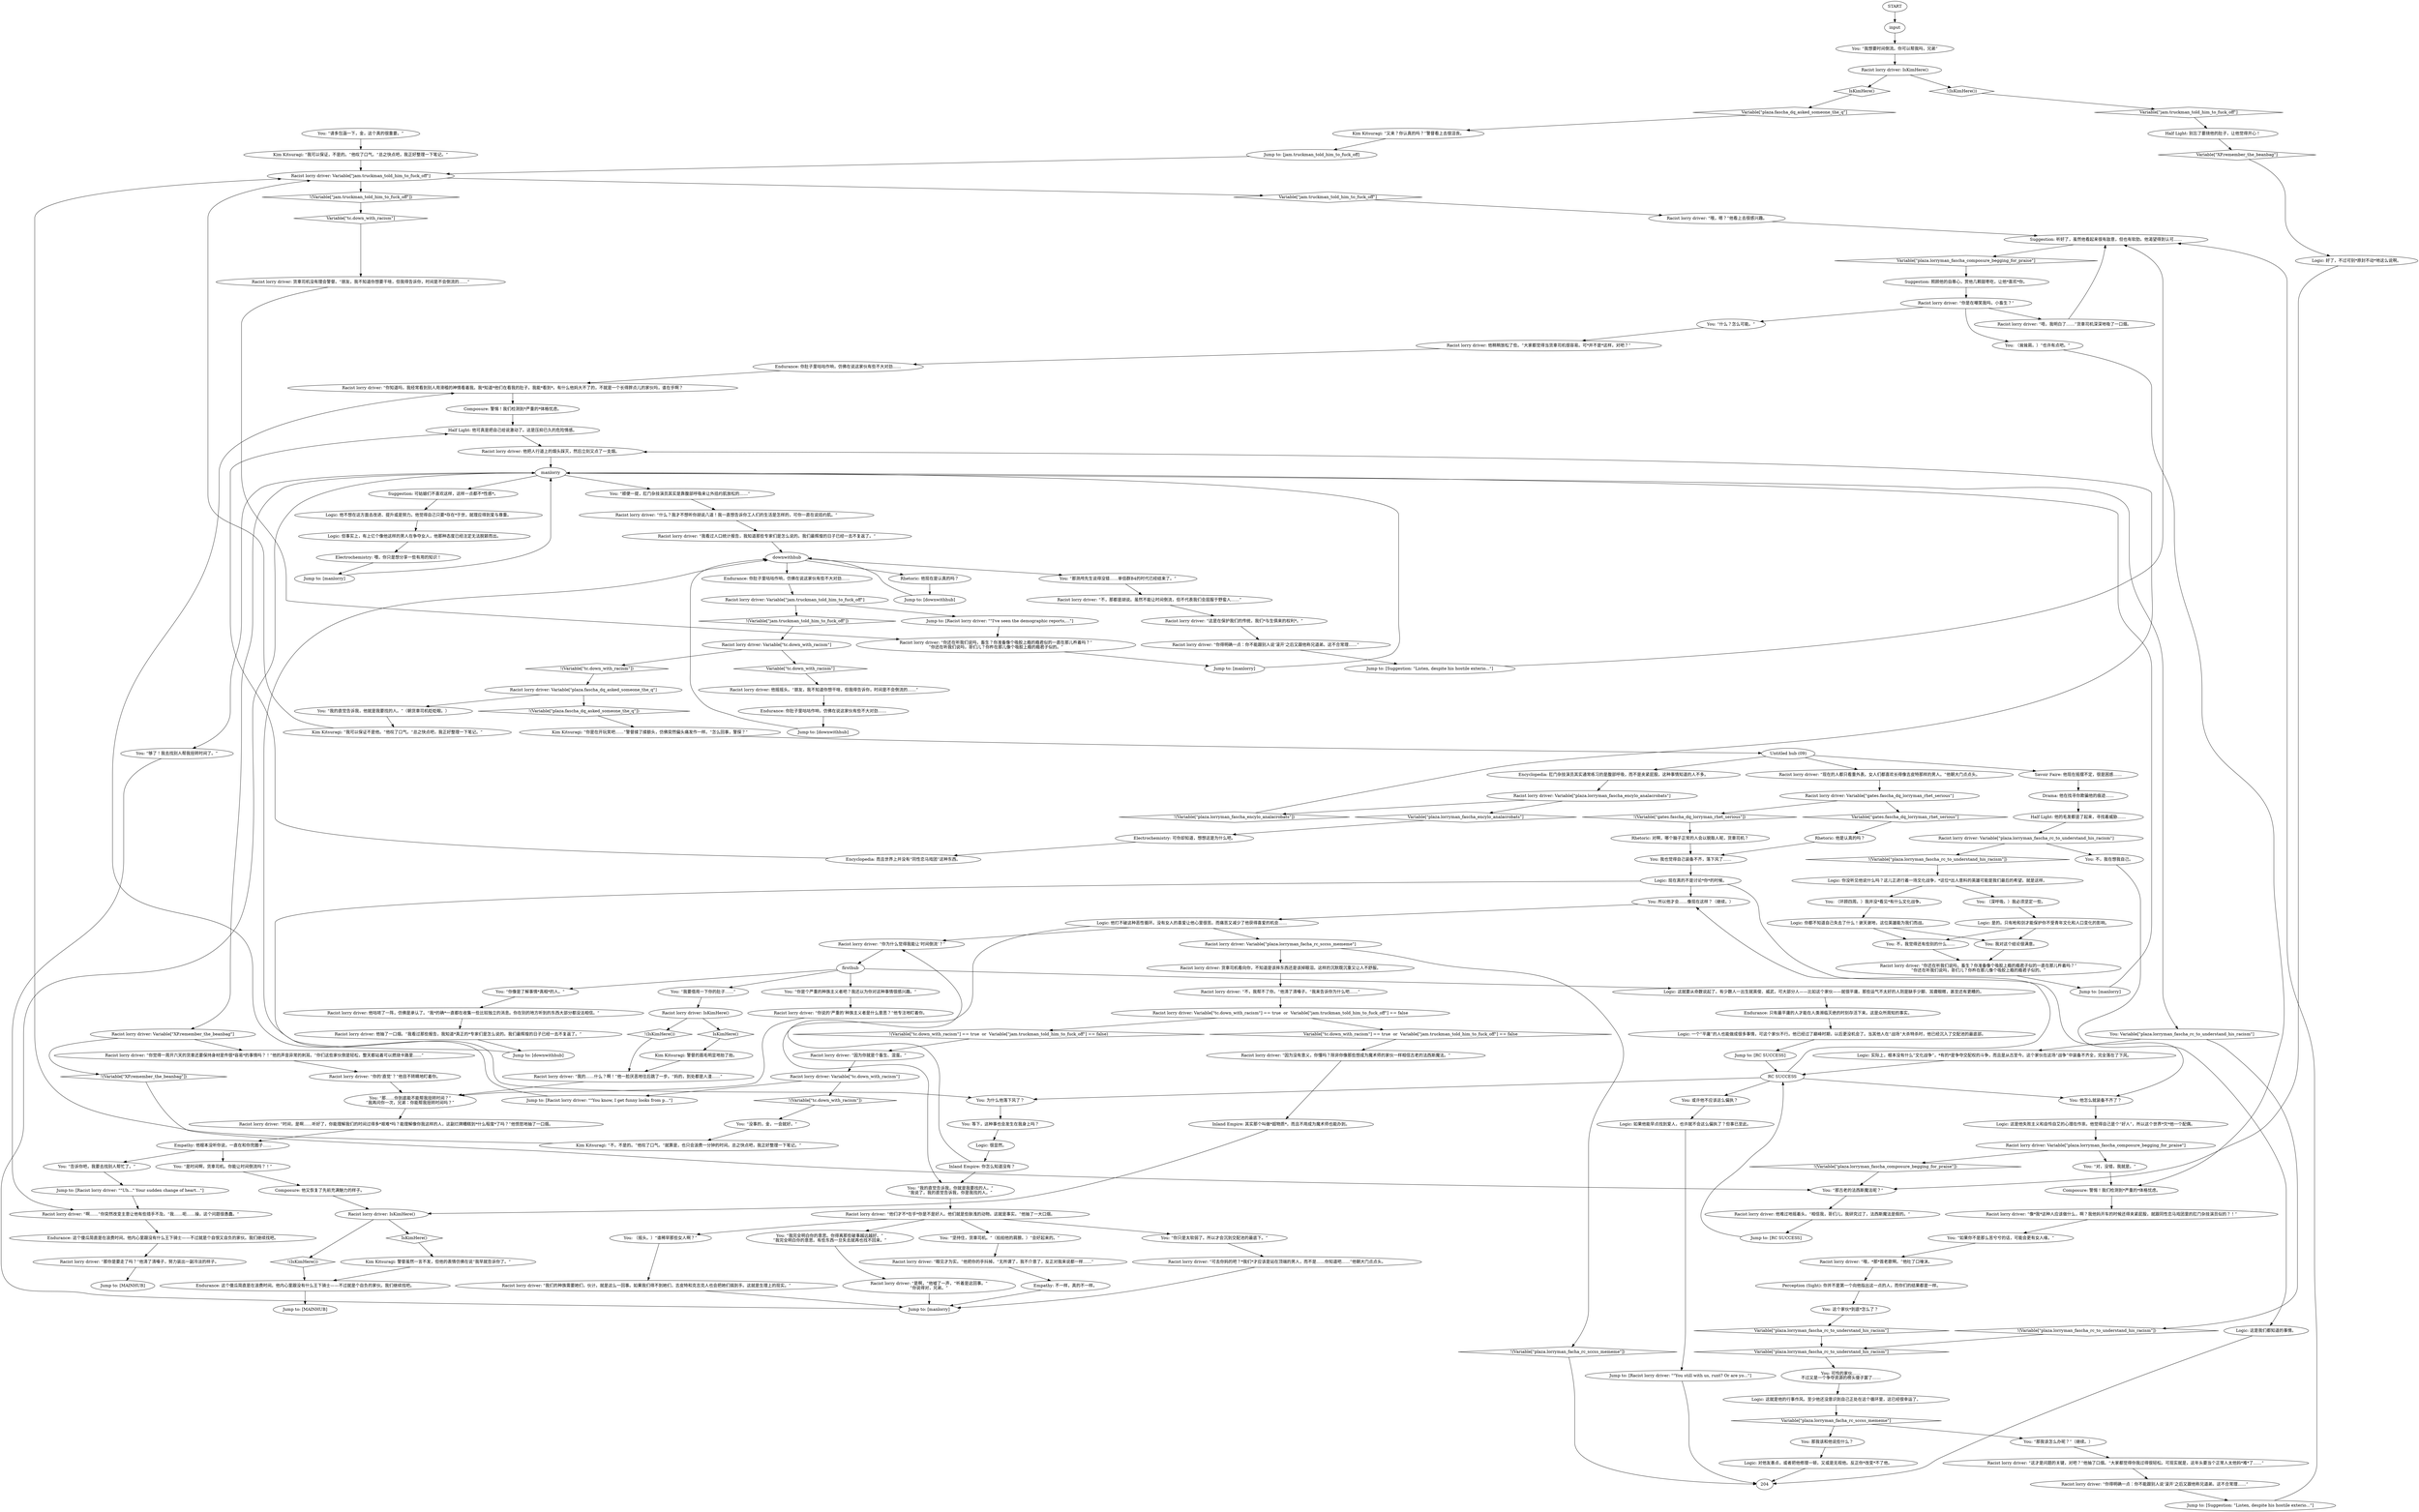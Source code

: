 # RACIST / FASCHA DQ FOLDER
# Ask the racist lorryman if he knows how to turn back time. Spoiler alert - he doesn't.
# ==================================================
digraph G {
	  0 [label="START"];
	  1 [label="input"];
	  2 [label="Kim Kitsuragi: “又来？你认真的吗？”警督看上去很沮丧。"];
	  3 [label="Kim Kitsuragi: “我可以保证不是他。”他叹了口气。“总之快点吧，我正好整理一下笔记。”"];
	  4 [label="Electrochemistry: 可你却知道，想想这是为什么吧。"];
	  5 [label="Half Light: 他可真是把自己给说激动了。这是压抑已久的危险情感。"];
	  6 [label="You: 我对这个结论很满意。"];
	  7 [label="You: 所以他才会……像现在这样？（继续。）"];
	  8 [label="Endurance: 只有最平庸的人才能在人类濒临灭绝的时刻存活下来。这是众所周知的事实。"];
	  9 [label="Logic: 这是他失败主义和自怜自艾的心理在作祟。他觉得自己是个“好人”，所以这个世界*欠*他一个配偶。"];
	  10 [label="Logic: 但事实上，有上亿个像他这样的男人在争夺女人，他那种态度已经注定无法脱颖而出。"];
	  11 [label="Logic: 很显然。"];
	  12 [label="Racist lorry driver: “不，我帮不了你。”他清了清嗓子。“我来告诉你为什么吧……”"];
	  13 [label="Racist lorry driver: “你说的‘严重的’种族主义者是什么意思？”他专注地盯着你。"];
	  14 [label="Racist lorry driver: “你知道吗，我经常看到别人用滑稽的神情看着我。我*知道*他们在看我的肚子。我能*看到*。有什么他妈大不了的，不就是一个长得胖点儿的家伙吗，谁在乎啊？"];
	  15 [label="Racist lorry driver: “我们的种族需要她们，伙计。就是这么一回事。如果我们得不到她们，吉皮特和克吉克人也会把她们搞到手。这就是生理上的现实。”"];
	  16 [label="Racist lorry driver: “因为没有意义，你懂吗？除非你像那些想成为魔术师的家伙一样相信古老的法西斯魔法。”"];
	  17 [label="Logic: 你都不知道自己失去了什么！谢天谢地，这位英雄能为我们而战。"];
	  18 [label="Endurance: 你肚子里咕咕作响，仿佛在说这家伙有些不大对劲……"];
	  19 [label="Racist lorry driver: IsKimHere()"];
	  20 [label="IsKimHere()", shape=diamond];
	  21 [label="!(IsKimHere())", shape=diamond];
	  22 [label="Kim Kitsuragi: “你是在开玩笑吧……”警督揉了揉额头，仿佛突然偏头痛发作一样。“怎么回事，警探？”"];
	  23 [label="Kim Kitsuragi: “不，不是的。”他叹了口气。“就算是，也只会浪费一分钟的时间。总之快点吧，我正好整理一下笔记。”"];
	  24 [label="Racist lorry driver: 他咕哝了一阵，仿佛是承认了。“我*的确*一直都在收集一些比较独立的消息。你在别的地方听到的东西大部分都没法相信。”"];
	  25 [label="Logic: 他不想在这方面去改进、提升或是努力。他觉得自己只要*存在*于世，就理应得到爱与尊重。"];
	  26 [label="Inland Empire: 你怎么知道没有？"];
	  27 [label="Racist lorry driver: “哦，*那*首老歌啊。”他吐了口唾沫。"];
	  28 [label="Kim Kitsuragi: 警督的眉毛明显地抬了抬。"];
	  29 [label="You: “什么？怎么可能。”"];
	  30 [label="Racist lorry driver: “像*我*这种人应该做什么，啊？我他妈开车的时候还得夹紧屁股，就跟同性恋马戏团里的肛门杂技演员似的？！”"];
	  31 [label="Racist lorry driver: 他稍稍放松了些。“大家都觉得当货車司机很容易。可*并不是*这样，对吧？”"];
	  32 [label="Racist lorry driver: “这才是问题的关键，对吧？”他抽了口烟。“大家都觉得你我过得很轻松。可现实就是，这年头要当个正常人太他妈*难*了……”"];
	  33 [label="Jump to: [Racist lorry driver: \"\"Uh...\" Your sudden change of heart...\"]"];
	  34 [label="You: “顺便一提，肛门杂技演员其实是靠腹部呼吸来让外括约肌放松的……”"];
	  35 [label="Untitled hub (09)"];
	  36 [label="Jump to: [MAINHUB]"];
	  37 [label="Racist lorry driver: Variable[\"tc.down_with_racism\"] == true  or  Variable[\"jam.truckman_told_him_to_fuck_off\"] == false"];
	  38 [label="Variable[\"tc.down_with_racism\"] == true  or  Variable[\"jam.truckman_told_him_to_fuck_off\"] == false", shape=diamond];
	  39 [label="!(Variable[\"tc.down_with_racism\"] == true  or  Variable[\"jam.truckman_told_him_to_fuck_off\"] == false)", shape=diamond];
	  40 [label="Rhetoric: 他是认真的吗？"];
	  41 [label="You: 为什么他落下风了？"];
	  42 [label="You: 那我该和他说些什么？"];
	  43 [label="Racist lorry driver: “那你是要走了吗？”他清了清嗓子，努力装出一副冷淡的样子。"];
	  44 [label="Suggestion: 听好了，虽然他看起来很有敌意，但也有软肋。他渴望得到认可……"];
	  45 [label="You: “我完全明白你的意思。你得离那些破事越远越好。”\n“我完全明白你的意思。有些东西一旦失去就再也找不回来。”"];
	  46 [label="Racist lorry driver: “是啊，”他嘘了一声，“听着是这回事。”\n“你说得对，兄弟。”"];
	  47 [label="Racist lorry driver: “眼见才为实。”他把你的手抖掉。“无所谓了，我不介意了，反正对我来说都一样……”"];
	  48 [label="Empathy: 不一样，真的不一样。"];
	  49 [label="Racist lorry driver: “因为你就是个畜生、混蛋。”"];
	  50 [label="Inland Empire: 其实那个叫做*超物质*，而且不用成为魔术师也能办到。"];
	  51 [label="You: （环顾四周。）我并没*看见*有什么文化战争。"];
	  52 [label="You: “你像是了解事情*真相*的人。”"];
	  53 [label="Jump to: [Racist lorry driver: \"\"You still with us, runt? Or are yo...\"]"];
	  54 [label="Kim Kitsuragi: “我可以保证，不是的。”他叹了口气。“总之快点吧，我正好整理一下笔记。”"];
	  55 [label="Racist lorry driver: Variable[\"plaza.lorryman_fascha_encylo_analacrobats\"]"];
	  56 [label="Variable[\"plaza.lorryman_fascha_encylo_analacrobats\"]", shape=diamond];
	  57 [label="!(Variable[\"plaza.lorryman_fascha_encylo_analacrobats\"])", shape=diamond];
	  58 [label="Logic: 他打不破这种恶性循环。没有女人的喜爱让他心里很苦。而痛苦又减少了他获得喜爱的机会……"];
	  59 [label="Jump to: [jam.truckman_told_him_to_fuck_off]"];
	  60 [label="You: “坚持住，货車司机。”（拍拍他的肩膀。）“会好起来的。”"];
	  61 [label="Racist lorry driver: “这是在保护我们的传统，我们*与生俱来的权利*。”"];
	  62 [label="You: “告诉你吧，我要去找别人帮忙了。”"];
	  63 [label="Jump to: [manlorry]"];
	  64 [label="firsthub"];
	  65 [label="Encyclopedia: 而且世界上并没有“同性恋马戏团”这种东西。"];
	  66 [label="You: 不，我觉得还有些别的什么……"];
	  67 [label="You: “我要借用一下你的肚子……”"];
	  68 [label="Empathy: 他根本没听你说，一直在和你兜圈子……"];
	  69 [label="Jump to: [Suggestion: \"Listen, despite his hostile exterio...\"]"];
	  70 [label="Half Light: 他的毛发都竖了起来，寻找着威胁……"];
	  71 [label="RC SUCCESS"];
	  72 [label="Suggestion: 照顾他的自尊心，赏他几颗甜枣吃，让他*喜欢*你。"];
	  73 [label="Jump to: [manlorry]"];
	  74 [label="Jump to: [downwithhub]"];
	  75 [label="Racist lorry driver: Variable[\"jam.truckman_told_him_to_fuck_off\"]"];
	  76 [label="Variable[\"jam.truckman_told_him_to_fuck_off\"]", shape=diamond];
	  77 [label="!(Variable[\"jam.truckman_told_him_to_fuck_off\"])", shape=diamond];
	  78 [label="Drama: 他在找寻你欺骗他的痕迹……"];
	  79 [label="manlorry"];
	  80 [label="Logic: 如果他能早点找到爱人，也许就不会这么偏执了？但事已至此。"];
	  81 [label="Logic: 这是我们都知道的事情。"];
	  82 [label="Endurance: 这个傻瓜简直是在浪费时间。他内心里跟没有什么王下骑士——不过就是个自负的家伙。我们继续找吧。"];
	  83 [label="downwithhub"];
	  84 [label="Racist lorry driver: “不，那都是胡说。虽然不能让时间倒流，但不代表我们会屈服于野蛮人……”"];
	  85 [label="Jump to: [RC SUCCESS]"];
	  86 [label="Racist lorry driver: “什么？我才不想听你胡说八道！我一直想告诉你工人们的生活是怎样的，可你一直在说括约肌。”"];
	  87 [label="Racist lorry driver: IsKimHere()"];
	  88 [label="IsKimHere()", shape=diamond];
	  89 [label="!(IsKimHere())", shape=diamond];
	  90 [label="Rhetoric: 对啊，哪个脑子正常的人会以貌取人呢，货車司机？"];
	  91 [label="Logic: 你没听见他说什么吗？这儿正进行着一场文化战争，*这位*出人意料的英雄可能是我们最后的希望。就是这样。"];
	  92 [label="You: “是时间啊，货車司机。你能让时间倒流吗？！”"];
	  93 [label="Endurance: 这个傻瓜简直是在浪费时间。他内心里跟没有什么王下骑士——不过就是个自恨又自负的家伙。我们继续找吧。"];
	  94 [label="You: “你只是太软弱了。所以才会沉到交配池的最底下。”"];
	  95 [label="Racist lorry driver: “你还在听我们说吗，畜生？你准备像个吸胶上瘾的瘾君子似的一直在那儿杵着吗？”\n“你还在听我们说吗，哥们儿？你杵在那儿像个吸胶上瘾的瘾君子似的。”"];
	  96 [label="Jump to: [Suggestion: \"Listen, despite his hostile exterio...\"]"];
	  97 [label="You: “我想要时间倒流。你可以帮我吗，兄弟”"];
	  98 [label="You: “够了！我去找别人帮我扭转时间了。”"];
	  99 [label="You: 他怎么就装备不齐了？"];
	  100 [label="Logic: 一个“平庸”的人也能做成很多事情，可这个家伙不行。他已经过了巅峰时期，以后更没机会了。当其他人在“战场”大杀特杀时，他已经沉入了交配池的最底部。"];
	  101 [label="Jump to: [manlorry]"];
	  102 [label="You: “你是个严重的种族主义者吧？我还以为你对这种事情很感兴趣。”"];
	  103 [label="Racist lorry driver: IsKimHere()"];
	  104 [label="IsKimHere()", shape=diamond];
	  105 [label="!(IsKimHere())", shape=diamond];
	  106 [label="Logic: 是的。只有枪和剑才能保护你不受青年文化和人口变化的影响。"];
	  107 [label="Logic: 现在真的不是讨论*你*的时候。"];
	  108 [label="Racist lorry driver: “啊……”你突然改变主意让他有些措手不及。“我……呃……操，这个问题很愚蠢。”"];
	  109 [label="Racist lorry driver: Variable[\"tc.down_with_racism\"]"];
	  110 [label="Variable[\"tc.down_with_racism\"]", shape=diamond];
	  111 [label="!(Variable[\"tc.down_with_racism\"])", shape=diamond];
	  112 [label="Racist lorry driver: 他摇摇头。“朋友，我不知道你想干啥，但我得告诉你，时间是不会倒流的……”"];
	  113 [label="Racist lorry driver: 货車司机没有理会警督。“朋友，我不知道你想要干啥，但我得告诉你，时间是不会倒流的……”"];
	  114 [label="Racist lorry driver: “我的……什么？啊！”他一脸厌恶地往后跳了一步。“妈的，到处都是人渣……”"];
	  115 [label="You: （耸耸肩。）“也许有点吧。”"];
	  116 [label="Composure: 警惕！我们检测到*严重的*体格忧虑。"];
	  117 [label="Racist lorry driver: 他抽了一口烟。“我看过那些报告，我知道*真正的*专家们是怎么说的。我们最辉煌的日子已经一去不复返了。”"];
	  118 [label="Logic: 这就是他的行事作风。至少他还没意识到自己正处在这个循环里，这已经很幸运了。"];
	  119 [label="Racist lorry driver: “时间，是啊……听好了，你能理解我们的时间过得多*艰难*吗？能理解像你我这样的人，这副烂牌糟糕到*什么程度*了吗？”他愤怒地抽了一口烟。"];
	  120 [label="You: （摇头。）“谁稀罕那些女人啊？”"];
	  121 [label="You: “那测颅先生说得没错……单倍群B4的时代已经结束了。”"];
	  122 [label="You: （深呼吸。）我必须坚定一些。"];
	  123 [label="Kim Kitsuragi: 警督虽然一言不发，但他的表情仿佛在说“我早就告诉你了。”"];
	  124 [label="Racist lorry driver: Variable[\"gates.fascha_dq_lorryman_rhet_serious\"]"];
	  125 [label="Variable[\"gates.fascha_dq_lorryman_rhet_serious\"]", shape=diamond];
	  126 [label="!(Variable[\"gates.fascha_dq_lorryman_rhet_serious\"])", shape=diamond];
	  127 [label="Jump to: [manlorry]"];
	  128 [label="Logic: 对他友善点，或者把他修理一顿，又或是无视他。反正你*改变*不了他。"];
	  129 [label="Perception (Sight): 你并不是第一个向他指出这一点的人，而你们的结果都是一样。"];
	  130 [label="Jump to: [MAINHUB]"];
	  131 [label="Logic: 好了，不过可别*原封不动*地这么说啊。"];
	  132 [label="Racist lorry driver: 他把人行道上的烟头踩灭，然后立刻又点了一支烟。"];
	  133 [label="Racist lorry driver: “可去你妈的吧？*我们*才应该是站在顶端的男人，而不是……你知道吧……”他朝大门点点头。"];
	  134 [label="Racist lorry driver: 他难过地摇着头。“相信我，哥们儿，我研究过了，法西斯魔法是假的。”"];
	  135 [label="You: “请多包涵一下，金，这个真的很重要。”"];
	  136 [label="Encyclopedia: 肛门杂技演员其实通常练习的是腹部呼吸，而不是夹紧屁股。这种事情知道的人不多。"];
	  137 [label="You: “如果你不是那么苦兮兮的话，可能会更有女人缘。”"];
	  138 [label="Racist lorry driver: Variable[\"XP.remember_the_beanbag\"]"];
	  139 [label="Variable[\"XP.remember_the_beanbag\"]", shape=diamond];
	  140 [label="!(Variable[\"XP.remember_the_beanbag\"])", shape=diamond];
	  141 [label="Racist lorry driver: “你觉得一周开六天的货車还要保持身材是件很*容易*的事情吗？！”他的声音异常的刺耳。“你们这些家伙倒是轻松，整天都站着可以燃烧卡路里……”"];
	  142 [label="Composure: 警惕！我们检测到*严重的*体格忧虑。"];
	  143 [label="Jump to: [downwithhub]"];
	  144 [label="Racist lorry driver: “你得明确一点：你不能跟别人说‘滚开’之后又跟他称兄道弟。这不合常理……”"];
	  145 [label="Racist lorry driver: “哦，嗯？”他看上去很感兴趣。"];
	  146 [label="Racist lorry driver: Variable[\"plaza.fascha_dq_asked_someone_the_q\"]"];
	  147 [label="Variable[\"plaza.fascha_dq_asked_someone_the_q\"]", shape=diamond];
	  148 [label="!(Variable[\"plaza.fascha_dq_asked_someone_the_q\"])", shape=diamond];
	  149 [label="You: “我的直觉告诉我，他就是我要找的人。”（朝货車司机眨眨眼。）"];
	  150 [label="Savoir Faire: 他现在摇摆不定，很是困惑……"];
	  151 [label="You: “那……你到底能不能帮我扭转时间？”\n“我再问你一次，兄弟：你能帮我扭转时间吗？”"];
	  152 [label="Suggestion: 可姑娘们不喜欢这样，这样一点都不*性感*。"];
	  153 [label="Racist lorry driver: Variable[\"plaza.lorryman_fascha_composure_begging_for_praise\"]"];
	  154 [label="Variable[\"plaza.lorryman_fascha_composure_begging_for_praise\"]", shape=diamond];
	  155 [label="!(Variable[\"plaza.lorryman_fascha_composure_begging_for_praise\"])", shape=diamond];
	  156 [label="You: “对，没错，我就是。”"];
	  157 [label="Racist lorry driver: “唔，我明白了……”货車司机深深地吸了一口烟。"];
	  158 [label="You: “没事的，金，一会就好。”"];
	  159 [label="Racist lorry driver: “现在的人都只看重外表。女人们都喜欢长得像吉皮特那样的男人。”他朝大门点点头。"];
	  160 [label="You: 这个家伙*到底*怎么了？"];
	  161 [label="You: Variable[\"plaza.lorryman_fascha_rc_to_understand_his_racism\"]"];
	  162 [label="Variable[\"plaza.lorryman_fascha_rc_to_understand_his_racism\"]", shape=diamond];
	  163 [label="!(Variable[\"plaza.lorryman_fascha_rc_to_understand_his_racism\"])", shape=diamond];
	  164 [label="Logic: 实际上，根本没有什么“文化战争”，*有的*是争夺交配权的斗争，而且是从古至今。这个家伙在这场“战争”中装备不齐全，完全落在了下风。"];
	  165 [label="You: 可怜的家伙……\n不过又是一个争夺资源的楞头傻子罢了……"];
	  166 [label="You: “我的直觉告诉我，你就是我要找的人。”\n“我说了，我的直觉告诉我，你是我找的人。”"];
	  167 [label="Logic: 这就要从命数说起了。有少数人一出生就英俊、威武，可大部分人——比如这个家伙——就很平庸。那些运气不太好的人则是缺手少脚、耳聋眼瞎，甚至还有更糟的。"];
	  168 [label="You: 等下，这种事也会发生在我身上吗？"];
	  169 [label="Racist lorry driver: Variable[\"plaza.lorryman_facha_rc_sccss_mememe\"]"];
	  170 [label="Variable[\"plaza.lorryman_facha_rc_sccss_mememe\"]", shape=diamond];
	  171 [label="!(Variable[\"plaza.lorryman_facha_rc_sccss_mememe\"])", shape=diamond];
	  172 [label="Racist lorry driver: 货車司机看向你，不知道是该摔东西还是该掉眼泪。这样的沉默既沉重又让人不舒服。"];
	  173 [label="Composure: 他又恢复了先前充满魅力的样子。"];
	  174 [label="Racist lorry driver: Variable[\"tc.down_with_racism\"]"];
	  175 [label="Variable[\"tc.down_with_racism\"]", shape=diamond];
	  176 [label="!(Variable[\"tc.down_with_racism\"])", shape=diamond];
	  177 [label="Jump to: [Racist lorry driver: \"\"You know, I get funny looks from p...\"]"];
	  178 [label="Racist lorry driver: Variable[\"jam.truckman_told_him_to_fuck_off\"]"];
	  179 [label="Variable[\"jam.truckman_told_him_to_fuck_off\"]", shape=diamond];
	  180 [label="!(Variable[\"jam.truckman_told_him_to_fuck_off\"])", shape=diamond];
	  181 [label="Jump to: [Racist lorry driver: \"\"I've seen the demographic reports,...\"]"];
	  182 [label="Endurance: 你肚子里咕咕作响，仿佛在说这家伙有些不大对劲……"];
	  183 [label="Racist lorry driver: “你的‘直觉’？”他目不转睛地盯着你。"];
	  184 [label="Racist lorry driver: “他们才不*在乎*你是不是好人。他们就是些肤浅的动物。这就是事实。”他抽了一大口烟。"];
	  185 [label="You: 我也觉得自己装备不齐，落下风了……"];
	  186 [label="You: 或许他不应该这么偏执？"];
	  187 [label="Racist lorry driver: “你为什么觉得我能让‘时间倒流’？”"];
	  188 [label="You: “那古老的法西斯魔法呢？”"];
	  189 [label="Rhetoric: 他现在是认真的吗？"];
	  190 [label="Racist lorry driver: “你得明确一点：你不能跟别人说‘滚开’之后又跟他称兄道弟。这不合常理……”"];
	  191 [label="Half Light: 别忘了要挠他的肚子，让他觉得开心！"];
	  192 [label="Racist lorry driver: “你是在嘲笑我吗，小畜生？”"];
	  193 [label="Racist lorry driver: Variable[\"plaza.lorryman_fascha_rc_to_understand_his_racism\"]"];
	  194 [label="Variable[\"plaza.lorryman_fascha_rc_to_understand_his_racism\"]", shape=diamond];
	  195 [label="!(Variable[\"plaza.lorryman_fascha_rc_to_understand_his_racism\"])", shape=diamond];
	  196 [label="You: 不，我在想我自己。"];
	  197 [label="You: “那我该怎么办呢？”（继续。）"];
	  198 [label="Endurance: 你肚子里咕咕作响，仿佛在说这家伙有些不大对劲……"];
	  199 [label="Jump to: [downwithhub]"];
	  200 [label="Jump to: [RC SUCCESS]"];
	  201 [label="Electrochemistry: 喂，你只是想分享一些有用的知识！"];
	  202 [label="Racist lorry driver: “我看过人口统计报告，我知道那些专家们是怎么说的。我们最辉煌的日子已经一去不复返了。”"];
	  203 [label="Racist lorry driver: “你还在听我们说吗，畜生？你准备像个吸胶上瘾的瘾君似的一直在那儿杵着吗？”\n“你还在听我们说吗，哥们儿？你杵在那儿像个吸胶上瘾的瘾君子似的。”"];
	  0 -> 1
	  1 -> 97
	  2 -> 59
	  3 -> 75
	  4 -> 65
	  5 -> 132
	  6 -> 95
	  7 -> 58
	  8 -> 100
	  9 -> 153
	  10 -> 201
	  11 -> 26
	  12 -> 37
	  13 -> 151
	  14 -> 116
	  15 -> 73
	  16 -> 50
	  17 -> 66
	  17 -> 6
	  18 -> 14
	  19 -> 20
	  19 -> 21
	  20 -> 147
	  21 -> 179
	  22 -> 35
	  23 -> 75
	  24 -> 117
	  25 -> 10
	  26 -> 187
	  26 -> 166
	  27 -> 129
	  28 -> 114
	  29 -> 31
	  30 -> 137
	  31 -> 18
	  32 -> 190
	  33 -> 108
	  34 -> 86
	  35 -> 136
	  35 -> 150
	  35 -> 159
	  37 -> 38
	  37 -> 39
	  38 -> 16
	  39 -> 49
	  40 -> 185
	  41 -> 168
	  42 -> 128
	  43 -> 36
	  44 -> 154
	  45 -> 46
	  46 -> 73
	  47 -> 48
	  48 -> 73
	  49 -> 174
	  50 -> 87
	  51 -> 17
	  52 -> 24
	  53 -> 204
	  54 -> 75
	  55 -> 56
	  55 -> 57
	  56 -> 4
	  57 -> 132
	  58 -> 169
	  58 -> 187
	  58 -> 166
	  59 -> 75
	  60 -> 47
	  61 -> 144
	  62 -> 33
	  63 -> 79
	  64 -> 67
	  64 -> 52
	  64 -> 102
	  64 -> 167
	  65 -> 5
	  66 -> 95
	  67 -> 103
	  68 -> 92
	  68 -> 62
	  69 -> 44
	  70 -> 193
	  71 -> 41
	  71 -> 186
	  71 -> 99
	  71 -> 7
	  72 -> 192
	  73 -> 79
	  74 -> 83
	  75 -> 76
	  75 -> 77
	  76 -> 145
	  77 -> 175
	  78 -> 70
	  79 -> 161
	  79 -> 34
	  79 -> 98
	  79 -> 138
	  79 -> 152
	  80 -> 53
	  81 -> 204
	  82 -> 130
	  83 -> 121
	  83 -> 189
	  83 -> 198
	  84 -> 61
	  85 -> 71
	  86 -> 202
	  87 -> 88
	  87 -> 89
	  88 -> 123
	  89 -> 82
	  90 -> 185
	  91 -> 122
	  91 -> 51
	  92 -> 173
	  93 -> 43
	  94 -> 133
	  95 -> 127
	  96 -> 44
	  97 -> 19
	  98 -> 108
	  99 -> 9
	  100 -> 85
	  101 -> 79
	  102 -> 13
	  103 -> 104
	  103 -> 105
	  104 -> 28
	  105 -> 114
	  106 -> 66
	  106 -> 6
	  107 -> 41
	  107 -> 99
	  107 -> 7
	  108 -> 93
	  109 -> 110
	  109 -> 111
	  110 -> 112
	  111 -> 146
	  112 -> 182
	  113 -> 203
	  114 -> 151
	  115 -> 142
	  116 -> 5
	  117 -> 74
	  118 -> 170
	  119 -> 68
	  120 -> 15
	  121 -> 84
	  122 -> 106
	  123 -> 82
	  124 -> 125
	  124 -> 126
	  125 -> 40
	  126 -> 90
	  127 -> 79
	  128 -> 204
	  129 -> 160
	  131 -> 188
	  132 -> 79
	  133 -> 73
	  134 -> 200
	  135 -> 54
	  136 -> 55
	  137 -> 27
	  138 -> 140
	  138 -> 141
	  139 -> 131
	  140 -> 188
	  141 -> 183
	  142 -> 30
	  143 -> 83
	  144 -> 69
	  145 -> 44
	  146 -> 148
	  146 -> 149
	  147 -> 2
	  148 -> 22
	  149 -> 3
	  150 -> 78
	  151 -> 119
	  152 -> 25
	  153 -> 155
	  153 -> 156
	  154 -> 72
	  155 -> 188
	  156 -> 142
	  157 -> 44
	  158 -> 23
	  159 -> 124
	  160 -> 162
	  161 -> 163
	  161 -> 164
	  162 -> 194
	  163 -> 194
	  164 -> 71
	  165 -> 118
	  166 -> 184
	  167 -> 8
	  168 -> 11
	  169 -> 171
	  169 -> 172
	  170 -> 42
	  170 -> 197
	  171 -> 204
	  172 -> 12
	  173 -> 87
	  174 -> 176
	  174 -> 177
	  175 -> 113
	  176 -> 158
	  177 -> 14
	  178 -> 180
	  178 -> 181
	  179 -> 191
	  180 -> 109
	  181 -> 203
	  182 -> 143
	  183 -> 151
	  184 -> 120
	  184 -> 60
	  184 -> 45
	  184 -> 94
	  185 -> 107
	  186 -> 80
	  187 -> 64
	  188 -> 134
	  189 -> 199
	  190 -> 96
	  191 -> 139
	  192 -> 115
	  192 -> 29
	  192 -> 157
	  193 -> 195
	  193 -> 196
	  194 -> 165
	  195 -> 91
	  196 -> 81
	  197 -> 32
	  198 -> 178
	  199 -> 83
	  200 -> 71
	  201 -> 63
	  202 -> 83
	  203 -> 101
}

